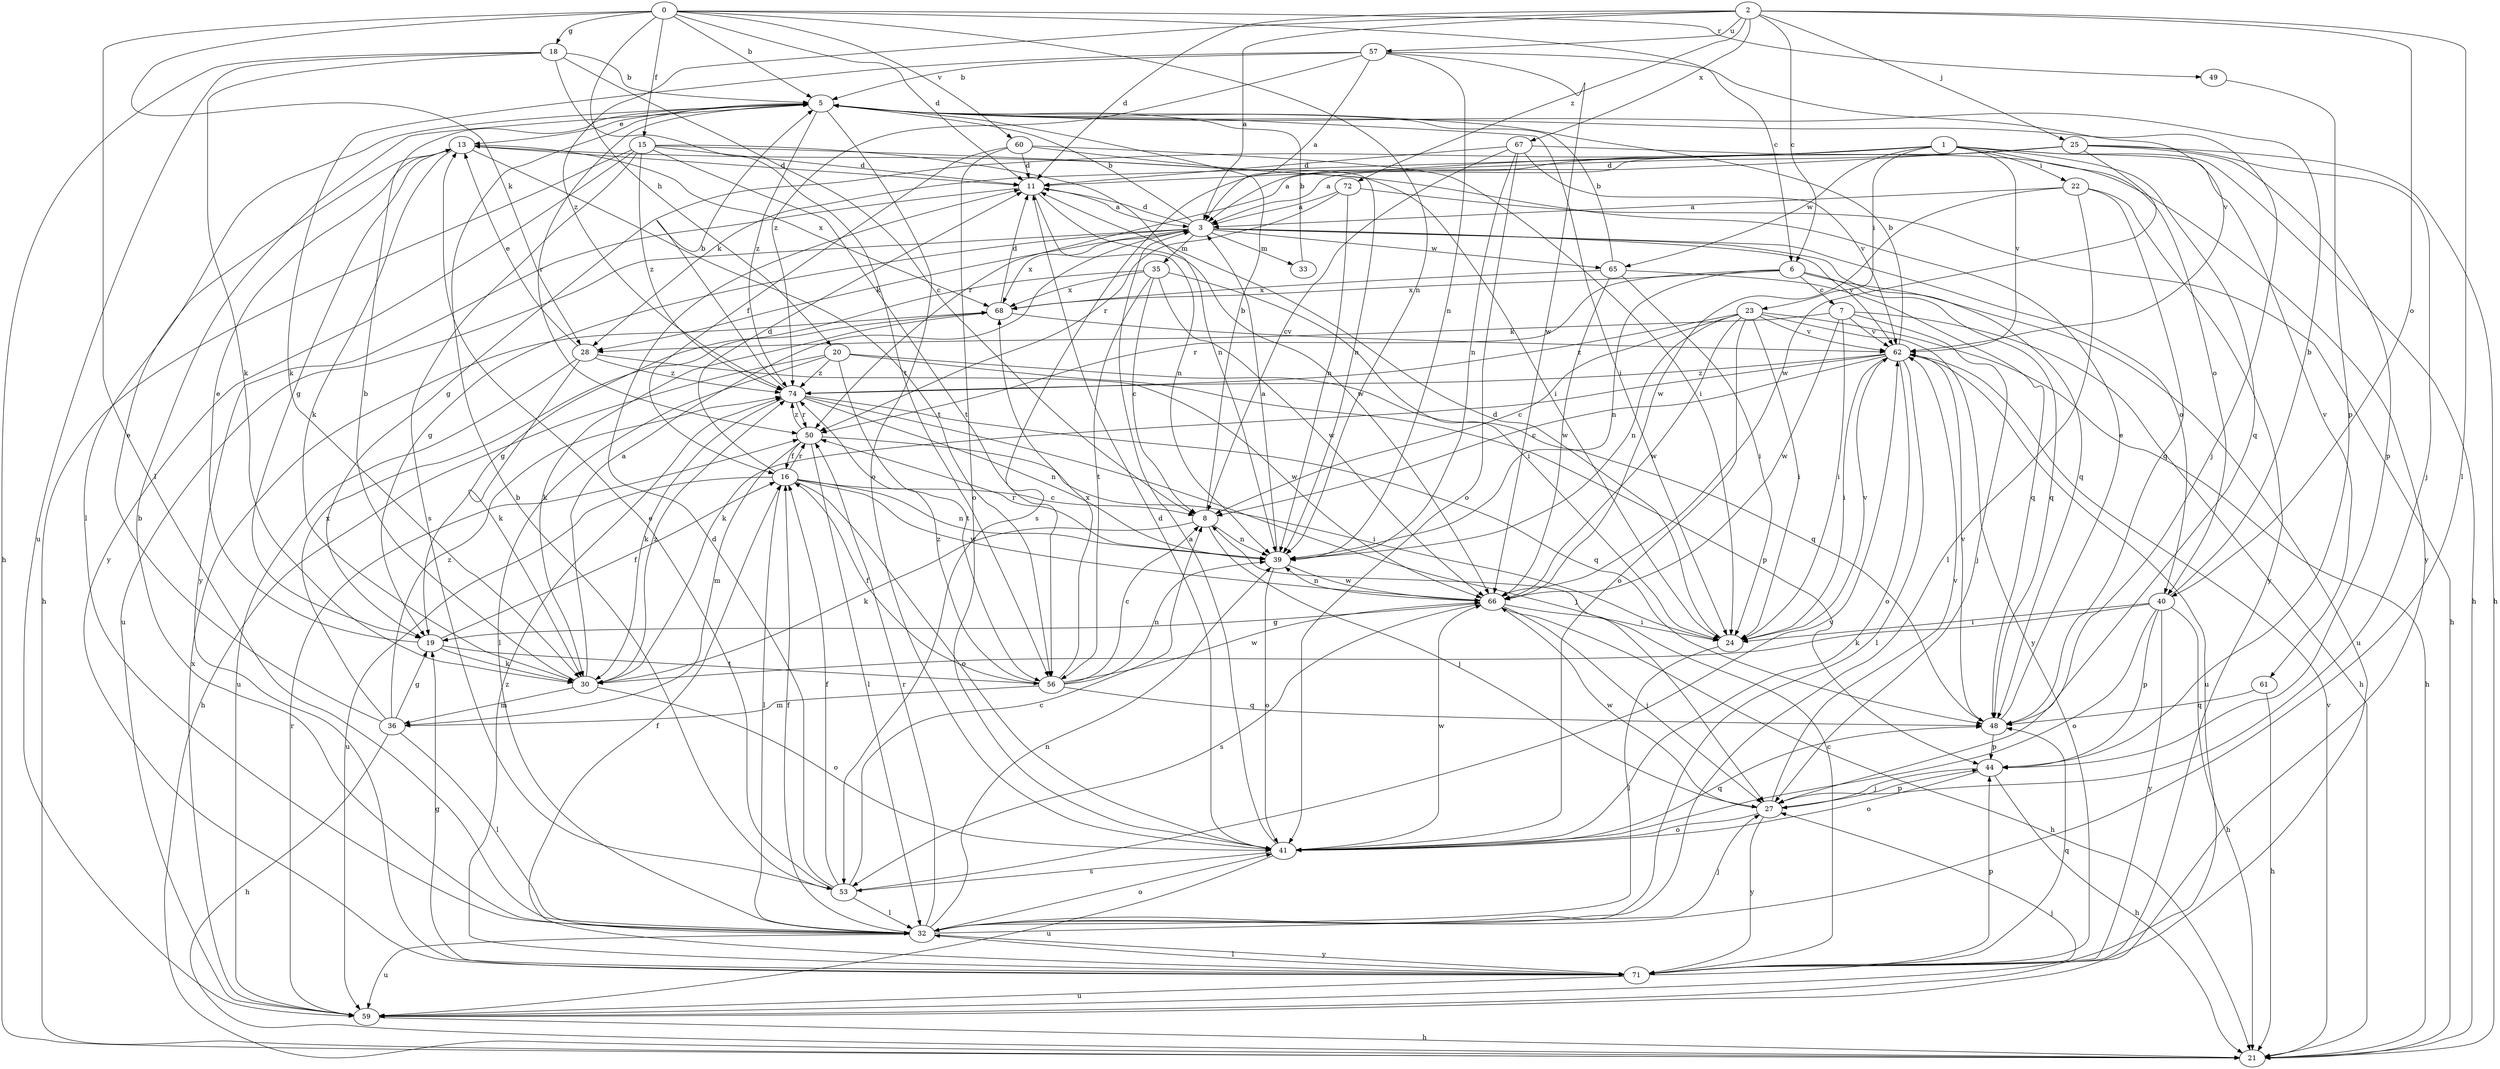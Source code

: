 strict digraph  {
0;
1;
2;
3;
5;
6;
7;
8;
11;
13;
15;
16;
18;
19;
20;
21;
22;
23;
24;
25;
27;
28;
30;
32;
33;
35;
36;
39;
40;
41;
44;
48;
49;
50;
53;
56;
57;
59;
60;
61;
62;
65;
66;
67;
68;
71;
72;
74;
0 -> 5  [label=b];
0 -> 6  [label=c];
0 -> 11  [label=d];
0 -> 15  [label=f];
0 -> 18  [label=g];
0 -> 20  [label=h];
0 -> 28  [label=k];
0 -> 32  [label=l];
0 -> 39  [label=n];
0 -> 49  [label=r];
0 -> 60  [label=v];
1 -> 3  [label=a];
1 -> 19  [label=g];
1 -> 21  [label=h];
1 -> 22  [label=i];
1 -> 23  [label=i];
1 -> 28  [label=k];
1 -> 40  [label=o];
1 -> 48  [label=q];
1 -> 53  [label=s];
1 -> 61  [label=v];
1 -> 62  [label=v];
1 -> 65  [label=w];
2 -> 3  [label=a];
2 -> 6  [label=c];
2 -> 11  [label=d];
2 -> 25  [label=j];
2 -> 32  [label=l];
2 -> 40  [label=o];
2 -> 57  [label=u];
2 -> 67  [label=x];
2 -> 72  [label=z];
2 -> 74  [label=z];
3 -> 5  [label=b];
3 -> 11  [label=d];
3 -> 19  [label=g];
3 -> 28  [label=k];
3 -> 33  [label=m];
3 -> 35  [label=m];
3 -> 40  [label=o];
3 -> 48  [label=q];
3 -> 59  [label=u];
3 -> 62  [label=v];
3 -> 65  [label=w];
3 -> 68  [label=x];
5 -> 13  [label=e];
5 -> 24  [label=i];
5 -> 27  [label=j];
5 -> 32  [label=l];
5 -> 41  [label=o];
5 -> 50  [label=r];
5 -> 74  [label=z];
6 -> 7  [label=c];
6 -> 39  [label=n];
6 -> 48  [label=q];
6 -> 50  [label=r];
6 -> 59  [label=u];
6 -> 68  [label=x];
7 -> 21  [label=h];
7 -> 24  [label=i];
7 -> 27  [label=j];
7 -> 28  [label=k];
7 -> 62  [label=v];
7 -> 66  [label=w];
8 -> 5  [label=b];
8 -> 27  [label=j];
8 -> 30  [label=k];
8 -> 39  [label=n];
11 -> 3  [label=a];
11 -> 39  [label=n];
11 -> 66  [label=w];
11 -> 71  [label=y];
13 -> 11  [label=d];
13 -> 19  [label=g];
13 -> 30  [label=k];
13 -> 56  [label=t];
13 -> 68  [label=x];
15 -> 11  [label=d];
15 -> 21  [label=h];
15 -> 24  [label=i];
15 -> 39  [label=n];
15 -> 53  [label=s];
15 -> 56  [label=t];
15 -> 71  [label=y];
15 -> 74  [label=z];
16 -> 8  [label=c];
16 -> 11  [label=d];
16 -> 32  [label=l];
16 -> 39  [label=n];
16 -> 41  [label=o];
16 -> 50  [label=r];
16 -> 59  [label=u];
16 -> 66  [label=w];
18 -> 5  [label=b];
18 -> 8  [label=c];
18 -> 21  [label=h];
18 -> 30  [label=k];
18 -> 56  [label=t];
18 -> 59  [label=u];
19 -> 13  [label=e];
19 -> 16  [label=f];
19 -> 30  [label=k];
19 -> 56  [label=t];
20 -> 21  [label=h];
20 -> 32  [label=l];
20 -> 44  [label=p];
20 -> 48  [label=q];
20 -> 56  [label=t];
20 -> 74  [label=z];
21 -> 62  [label=v];
22 -> 3  [label=a];
22 -> 32  [label=l];
22 -> 48  [label=q];
22 -> 66  [label=w];
22 -> 71  [label=y];
23 -> 8  [label=c];
23 -> 21  [label=h];
23 -> 24  [label=i];
23 -> 39  [label=n];
23 -> 41  [label=o];
23 -> 62  [label=v];
23 -> 66  [label=w];
23 -> 71  [label=y];
23 -> 74  [label=z];
24 -> 11  [label=d];
24 -> 32  [label=l];
24 -> 62  [label=v];
25 -> 3  [label=a];
25 -> 11  [label=d];
25 -> 21  [label=h];
25 -> 27  [label=j];
25 -> 44  [label=p];
25 -> 50  [label=r];
25 -> 66  [label=w];
27 -> 41  [label=o];
27 -> 44  [label=p];
27 -> 62  [label=v];
27 -> 66  [label=w];
27 -> 71  [label=y];
28 -> 13  [label=e];
28 -> 30  [label=k];
28 -> 59  [label=u];
28 -> 66  [label=w];
28 -> 74  [label=z];
30 -> 3  [label=a];
30 -> 5  [label=b];
30 -> 36  [label=m];
30 -> 41  [label=o];
30 -> 74  [label=z];
32 -> 5  [label=b];
32 -> 16  [label=f];
32 -> 27  [label=j];
32 -> 39  [label=n];
32 -> 41  [label=o];
32 -> 50  [label=r];
32 -> 59  [label=u];
32 -> 71  [label=y];
33 -> 5  [label=b];
35 -> 8  [label=c];
35 -> 19  [label=g];
35 -> 24  [label=i];
35 -> 56  [label=t];
35 -> 66  [label=w];
35 -> 68  [label=x];
36 -> 13  [label=e];
36 -> 19  [label=g];
36 -> 21  [label=h];
36 -> 32  [label=l];
36 -> 68  [label=x];
36 -> 74  [label=z];
39 -> 3  [label=a];
39 -> 41  [label=o];
39 -> 50  [label=r];
39 -> 66  [label=w];
40 -> 5  [label=b];
40 -> 21  [label=h];
40 -> 24  [label=i];
40 -> 30  [label=k];
40 -> 41  [label=o];
40 -> 44  [label=p];
40 -> 71  [label=y];
41 -> 3  [label=a];
41 -> 11  [label=d];
41 -> 48  [label=q];
41 -> 53  [label=s];
41 -> 59  [label=u];
41 -> 66  [label=w];
44 -> 21  [label=h];
44 -> 27  [label=j];
44 -> 41  [label=o];
48 -> 13  [label=e];
48 -> 44  [label=p];
48 -> 62  [label=v];
49 -> 44  [label=p];
50 -> 16  [label=f];
50 -> 24  [label=i];
50 -> 32  [label=l];
50 -> 36  [label=m];
50 -> 74  [label=z];
53 -> 5  [label=b];
53 -> 8  [label=c];
53 -> 11  [label=d];
53 -> 13  [label=e];
53 -> 16  [label=f];
53 -> 32  [label=l];
53 -> 62  [label=v];
56 -> 8  [label=c];
56 -> 16  [label=f];
56 -> 36  [label=m];
56 -> 39  [label=n];
56 -> 48  [label=q];
56 -> 66  [label=w];
56 -> 68  [label=x];
56 -> 74  [label=z];
57 -> 3  [label=a];
57 -> 5  [label=b];
57 -> 30  [label=k];
57 -> 39  [label=n];
57 -> 62  [label=v];
57 -> 66  [label=w];
57 -> 74  [label=z];
59 -> 21  [label=h];
59 -> 27  [label=j];
59 -> 50  [label=r];
59 -> 68  [label=x];
60 -> 11  [label=d];
60 -> 16  [label=f];
60 -> 24  [label=i];
60 -> 39  [label=n];
60 -> 41  [label=o];
61 -> 21  [label=h];
61 -> 48  [label=q];
62 -> 5  [label=b];
62 -> 8  [label=c];
62 -> 24  [label=i];
62 -> 30  [label=k];
62 -> 32  [label=l];
62 -> 41  [label=o];
62 -> 59  [label=u];
62 -> 74  [label=z];
65 -> 5  [label=b];
65 -> 24  [label=i];
65 -> 48  [label=q];
65 -> 66  [label=w];
65 -> 68  [label=x];
66 -> 19  [label=g];
66 -> 21  [label=h];
66 -> 24  [label=i];
66 -> 27  [label=j];
66 -> 39  [label=n];
66 -> 53  [label=s];
67 -> 8  [label=c];
67 -> 11  [label=d];
67 -> 39  [label=n];
67 -> 41  [label=o];
67 -> 62  [label=v];
67 -> 71  [label=y];
68 -> 11  [label=d];
68 -> 30  [label=k];
68 -> 62  [label=v];
71 -> 8  [label=c];
71 -> 16  [label=f];
71 -> 19  [label=g];
71 -> 32  [label=l];
71 -> 44  [label=p];
71 -> 48  [label=q];
71 -> 59  [label=u];
71 -> 74  [label=z];
72 -> 3  [label=a];
72 -> 21  [label=h];
72 -> 39  [label=n];
72 -> 50  [label=r];
74 -> 5  [label=b];
74 -> 27  [label=j];
74 -> 30  [label=k];
74 -> 39  [label=n];
74 -> 48  [label=q];
74 -> 50  [label=r];
}
